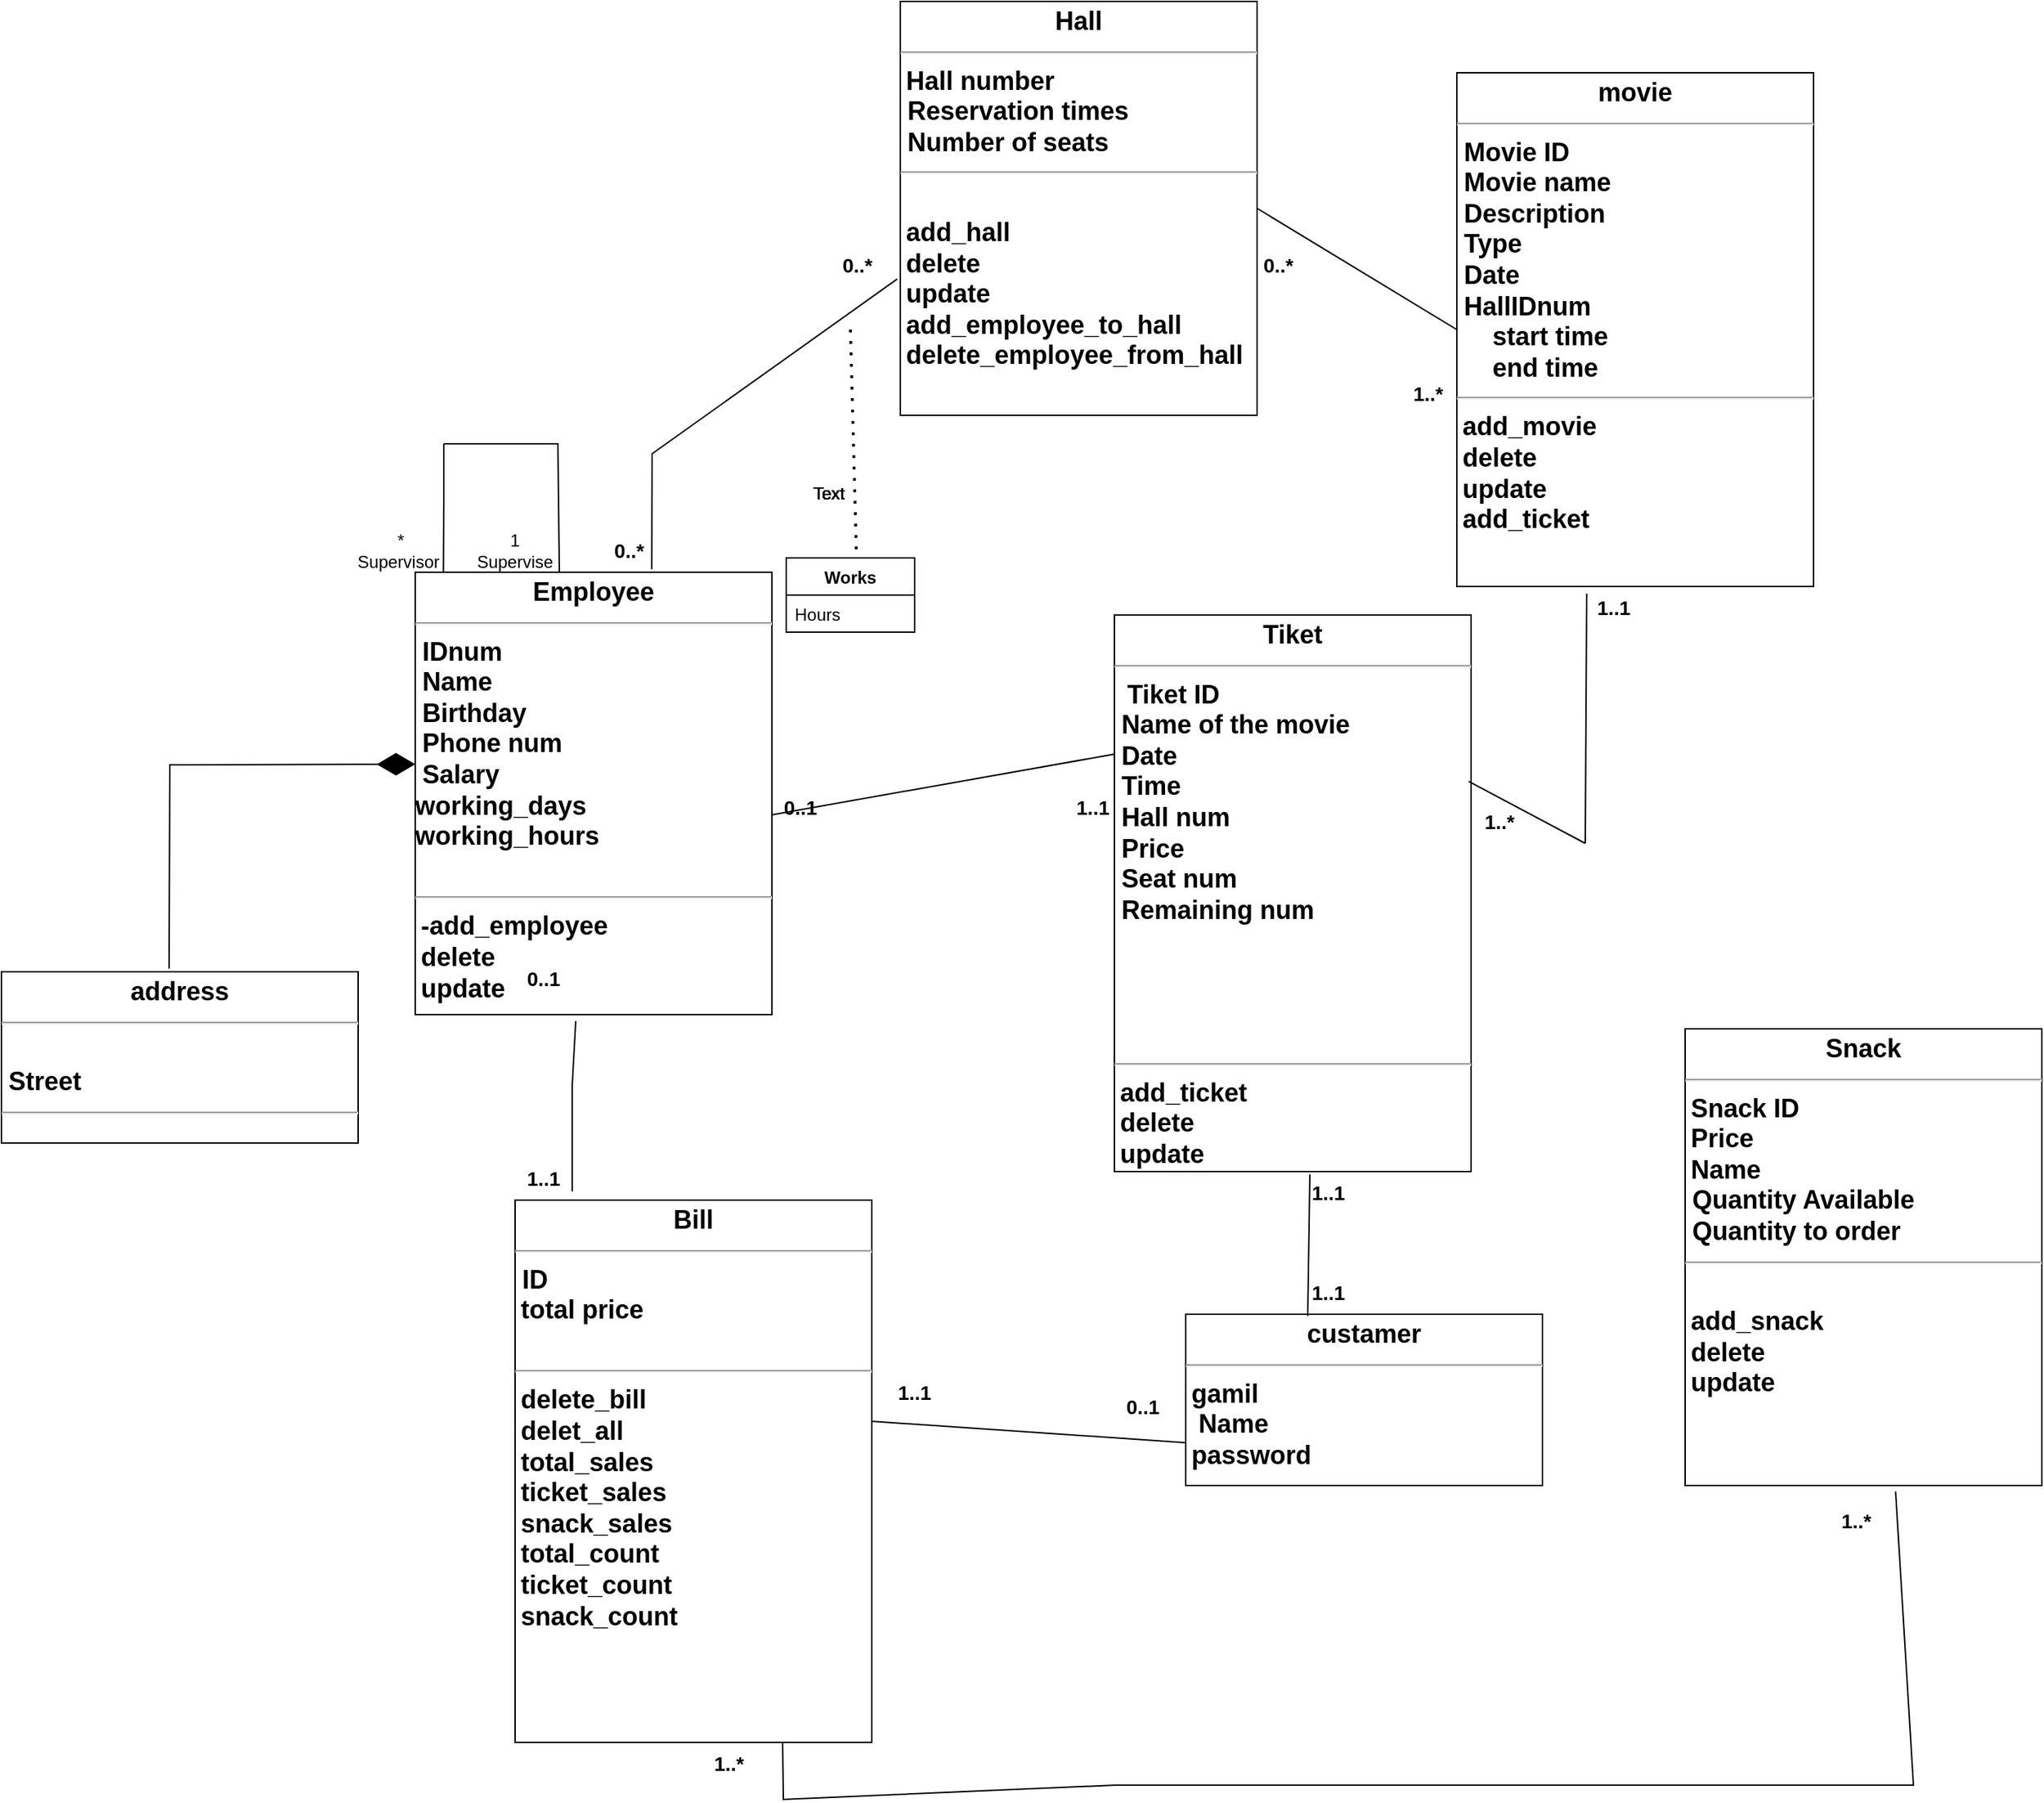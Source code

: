 <mxfile version="22.0.2" type="device">
  <diagram name="Page-1" id="f-tqmfMpfMZ7qoQ5nY5d">
    <mxGraphModel dx="3740" dy="2108" grid="1" gridSize="10" guides="1" tooltips="1" connect="1" arrows="1" fold="1" page="1" pageScale="1" pageWidth="850" pageHeight="1100" math="0" shadow="0">
      <root>
        <mxCell id="0" />
        <mxCell id="1" parent="0" />
        <mxCell id="Ye74qde-6JXeKK0IROxp-29" value="&lt;p style=&quot;margin: 4px 0px 0px; text-align: center; font-size: 18px;&quot;&gt;Hall&lt;/p&gt;&lt;hr style=&quot;font-size: 18px;&quot;&gt;&lt;p style=&quot;margin: 0px 0px 0px 4px; font-size: 18px;&quot;&gt;Hall number&lt;/p&gt;&amp;nbsp;Reservation times&lt;br&gt;&amp;nbsp;Number of seats&amp;nbsp;&lt;br&gt;&lt;hr style=&quot;font-size: 18px;&quot;&gt;&lt;p style=&quot;margin: 0px 0px 0px 4px; font-size: 18px;&quot;&gt;&lt;br style=&quot;font-size: 18px;&quot;&gt;&lt;/p&gt;&lt;p style=&quot;border-color: var(--border-color); margin: 0px 0px 0px 4px;&quot;&gt;add_hall&lt;/p&gt;&lt;p style=&quot;border-color: var(--border-color); margin: 0px 0px 0px 4px;&quot;&gt;delete&lt;/p&gt;&lt;p style=&quot;border-color: var(--border-color); margin: 0px 0px 0px 4px;&quot;&gt;update&lt;/p&gt;&lt;p style=&quot;border-color: var(--border-color); margin: 0px 0px 0px 4px;&quot;&gt;add_employee_to_hall&lt;/p&gt;&lt;p style=&quot;border-color: var(--border-color); margin: 0px 0px 0px 4px;&quot;&gt;delete_employee_from_hall&lt;/p&gt;&lt;p style=&quot;border-color: var(--border-color); margin: 0px 0px 0px 4px;&quot;&gt;&lt;br&gt;&lt;/p&gt;&lt;p style=&quot;border-color: var(--border-color); margin: 0px 0px 0px 4px;&quot;&gt;&lt;br&gt;&lt;/p&gt;" style="verticalAlign=top;align=left;overflow=fill;fontSize=18;fontFamily=Helvetica;html=1;fontStyle=1" parent="1" vertex="1">
          <mxGeometry x="-760" y="-150" width="250" height="290" as="geometry" />
        </mxCell>
        <mxCell id="Ye74qde-6JXeKK0IROxp-30" value="&lt;p style=&quot;margin: 4px 0px 0px; text-align: center; font-size: 18px;&quot;&gt;movie&lt;/p&gt;&lt;hr style=&quot;font-size: 18px;&quot;&gt;&lt;p style=&quot;margin: 0px 0px 0px 4px; font-size: 18px;&quot;&gt;&lt;/p&gt;&amp;nbsp;Movie ID&lt;br&gt;&amp;nbsp;Movie name&lt;br&gt;&amp;nbsp;Description&lt;br&gt;&amp;nbsp;Type&lt;br&gt;&amp;nbsp;Date&lt;br&gt;&amp;nbsp;HallIDnum&amp;nbsp;&lt;br&gt;&amp;nbsp; &amp;nbsp; &amp;nbsp;start time&lt;br&gt;&amp;nbsp; &amp;nbsp; &amp;nbsp;end time&lt;br&gt;&lt;hr style=&quot;font-size: 18px;&quot;&gt;&lt;p style=&quot;margin: 0px 0px 0px 4px; font-size: 18px;&quot;&gt;add_movie&lt;/p&gt;&lt;p style=&quot;margin: 0px 0px 0px 4px; font-size: 18px;&quot;&gt;delete&lt;/p&gt;&lt;p style=&quot;margin: 0px 0px 0px 4px; font-size: 18px;&quot;&gt;update&lt;/p&gt;&lt;p style=&quot;margin: 0px 0px 0px 4px; font-size: 18px;&quot;&gt;add_ticket&lt;/p&gt;" style="verticalAlign=top;align=left;overflow=fill;fontSize=18;fontFamily=Helvetica;html=1;fontStyle=1" parent="1" vertex="1">
          <mxGeometry x="-370" y="-100" width="250" height="360" as="geometry" />
        </mxCell>
        <mxCell id="Ye74qde-6JXeKK0IROxp-33" value="&lt;p style=&quot;margin: 4px 0px 0px; text-align: center; font-size: 18px;&quot;&gt;Tiket&lt;/p&gt;&lt;hr style=&quot;font-size: 18px;&quot;&gt;&lt;p style=&quot;margin: 0px 0px 0px 4px; font-size: 18px;&quot;&gt;&amp;nbsp;Tiket ID&lt;/p&gt;&amp;nbsp;Name of the movie&lt;br&gt;&amp;nbsp;Date&lt;br&gt;&amp;nbsp;Time&lt;br&gt;&amp;nbsp;Hall num&lt;br&gt;&amp;nbsp;Price&lt;br&gt;&amp;nbsp;Seat num&lt;br&gt;&amp;nbsp;Remaining num&lt;br&gt;&lt;br&gt;&lt;br&gt;&lt;br&gt;&lt;br&gt;&lt;hr style=&quot;font-size: 18px;&quot;&gt;&lt;p style=&quot;margin: 0px 0px 0px 4px; font-size: 18px;&quot;&gt;add_ticket&lt;/p&gt;&lt;p style=&quot;margin: 0px 0px 0px 4px; font-size: 18px;&quot;&gt;delete&lt;/p&gt;&lt;p style=&quot;margin: 0px 0px 0px 4px; font-size: 18px;&quot;&gt;update&lt;/p&gt;&lt;p style=&quot;margin: 0px 0px 0px 4px; font-size: 18px;&quot;&gt;&lt;br&gt;&lt;/p&gt;&lt;p style=&quot;margin: 0px 0px 0px 4px; font-size: 18px;&quot;&gt;&lt;br style=&quot;font-size: 18px;&quot;&gt;&lt;/p&gt;" style="verticalAlign=top;align=left;overflow=fill;fontSize=18;fontFamily=Helvetica;html=1;fontStyle=1" parent="1" vertex="1">
          <mxGeometry x="-610" y="280" width="250" height="390" as="geometry" />
        </mxCell>
        <mxCell id="Ye74qde-6JXeKK0IROxp-35" value="&lt;p style=&quot;margin: 4px 0px 0px; text-align: center; font-size: 18px;&quot;&gt;Snack&lt;/p&gt;&lt;hr style=&quot;font-size: 18px;&quot;&gt;&lt;p style=&quot;margin: 0px 0px 0px 4px; font-size: 18px;&quot;&gt;Snack ID&lt;/p&gt;&lt;p style=&quot;margin: 0px 0px 0px 4px; font-size: 18px;&quot;&gt;Price&lt;/p&gt;&lt;p style=&quot;margin: 0px 0px 0px 4px; font-size: 18px;&quot;&gt;&lt;span style=&quot;background-color: initial;&quot;&gt;Name&lt;/span&gt;&lt;/p&gt;&amp;nbsp;Quantity Available&lt;br&gt;&amp;nbsp;Quantity to order&lt;br&gt;&lt;hr style=&quot;font-size: 18px;&quot;&gt;&lt;p style=&quot;margin: 0px 0px 0px 4px; font-size: 18px;&quot;&gt;&lt;br style=&quot;font-size: 18px;&quot;&gt;&lt;/p&gt;&lt;p style=&quot;border-color: var(--border-color); margin: 0px 0px 0px 4px;&quot;&gt;add_snack&lt;/p&gt;&lt;p style=&quot;border-color: var(--border-color); margin: 0px 0px 0px 4px;&quot;&gt;delete&lt;/p&gt;&lt;p style=&quot;border-color: var(--border-color); margin: 0px 0px 0px 4px;&quot;&gt;update&lt;/p&gt;" style="verticalAlign=top;align=left;overflow=fill;fontSize=18;fontFamily=Helvetica;html=1;fontStyle=1" parent="1" vertex="1">
          <mxGeometry x="-210" y="570" width="250" height="320" as="geometry" />
        </mxCell>
        <mxCell id="Ye74qde-6JXeKK0IROxp-36" value="&lt;br class=&quot;Apple-interchange-newline&quot;&gt;" style="text;whiteSpace=wrap;html=1;" parent="1" vertex="1">
          <mxGeometry x="-510" y="880" width="30" height="40" as="geometry" />
        </mxCell>
        <mxCell id="Ye74qde-6JXeKK0IROxp-37" value="&lt;p style=&quot;margin: 4px 0px 0px; text-align: center; font-size: 18px;&quot;&gt;custamer&lt;/p&gt;&lt;hr style=&quot;font-size: 18px;&quot;&gt;&lt;p style=&quot;margin: 0px 0px 0px 4px; font-size: 18px;&quot;&gt;gamil&lt;/p&gt;&lt;p style=&quot;margin: 0px 0px 0px 4px; font-size: 18px;&quot;&gt;&amp;nbsp;Name&lt;/p&gt;&lt;p style=&quot;margin: 0px 0px 0px 4px; font-size: 18px;&quot;&gt;password&lt;/p&gt;&lt;p style=&quot;margin: 0px 0px 0px 4px; font-size: 18px;&quot;&gt;&lt;br&gt;&lt;/p&gt;&lt;p style=&quot;margin: 0px 0px 0px 4px; font-size: 18px;&quot;&gt;&lt;br&gt;&lt;/p&gt;&lt;br&gt;&lt;hr style=&quot;font-size: 18px;&quot;&gt;&lt;p style=&quot;margin: 0px 0px 0px 4px; font-size: 18px;&quot;&gt;&lt;br style=&quot;font-size: 18px;&quot;&gt;&lt;/p&gt;&lt;p style=&quot;margin: 0px 0px 0px 4px; font-size: 18px;&quot;&gt;&lt;br style=&quot;font-size: 18px;&quot;&gt;&lt;/p&gt;" style="verticalAlign=top;align=left;overflow=fill;fontSize=18;fontFamily=Helvetica;html=1;fontStyle=1" parent="1" vertex="1">
          <mxGeometry x="-560" y="770" width="250" height="120" as="geometry" />
        </mxCell>
        <mxCell id="Ye74qde-6JXeKK0IROxp-38" value="&lt;p style=&quot;margin: 4px 0px 0px; text-align: center; font-size: 18px;&quot;&gt;Bill&lt;/p&gt;&lt;hr style=&quot;font-size: 18px;&quot;&gt;&lt;p style=&quot;margin: 0px 0px 0px 4px; font-size: 18px;&quot;&gt;&lt;/p&gt;&amp;nbsp;ID&lt;br&gt;&lt;p style=&quot;border-color: var(--border-color); margin: 0px 0px 0px 4px;&quot;&gt;total price&lt;br style=&quot;border-color: var(--border-color);&quot;&gt;&lt;/p&gt;&lt;p style=&quot;border-color: var(--border-color); margin: 0px 0px 0px 4px;&quot;&gt;&lt;br style=&quot;border-color: var(--border-color);&quot;&gt;&lt;/p&gt;&lt;hr style=&quot;font-size: 18px;&quot;&gt;&lt;p style=&quot;margin: 0px 0px 0px 4px; font-size: 18px;&quot;&gt;delete_bill&lt;/p&gt;&lt;p style=&quot;margin: 0px 0px 0px 4px; font-size: 18px;&quot;&gt;delet_all&lt;/p&gt;&lt;p style=&quot;margin: 0px 0px 0px 4px; font-size: 18px;&quot;&gt;total_sales&lt;/p&gt;&lt;p style=&quot;margin: 0px 0px 0px 4px; font-size: 18px;&quot;&gt;ticket_sales&lt;/p&gt;&lt;p style=&quot;margin: 0px 0px 0px 4px; font-size: 18px;&quot;&gt;snack_sales&lt;/p&gt;&lt;p style=&quot;margin: 0px 0px 0px 4px; font-size: 18px;&quot;&gt;total_count&lt;/p&gt;&lt;p style=&quot;margin: 0px 0px 0px 4px; font-size: 18px;&quot;&gt;ticket_count&lt;/p&gt;&lt;p style=&quot;margin: 0px 0px 0px 4px; font-size: 18px;&quot;&gt;snack_count&lt;/p&gt;&lt;p style=&quot;margin: 0px 0px 0px 4px; font-size: 18px;&quot;&gt;&lt;br&gt;&lt;/p&gt;" style="verticalAlign=top;align=left;overflow=fill;fontSize=18;fontFamily=Helvetica;html=1;fontStyle=1" parent="1" vertex="1">
          <mxGeometry x="-1030" y="690" width="250" height="380" as="geometry" />
        </mxCell>
        <mxCell id="Ye74qde-6JXeKK0IROxp-39" value="&lt;p style=&quot;margin: 4px 0px 0px; text-align: center; font-size: 18px;&quot;&gt;Employee&lt;/p&gt;&lt;hr style=&quot;font-size: 18px;&quot;&gt;&lt;p style=&quot;margin: 0px 0px 0px 4px; font-size: 18px;&quot;&gt;&lt;/p&gt;&amp;nbsp;IDnum&lt;br&gt;&amp;nbsp;Name&lt;br&gt;&amp;nbsp;Birthday&lt;br&gt;&amp;nbsp;Phone num&lt;br&gt;&amp;nbsp;Salary&lt;br&gt;working_days&lt;br&gt;working_hours&lt;br&gt;&amp;nbsp;&lt;br&gt;&lt;hr style=&quot;font-size: 18px;&quot;&gt;&lt;p style=&quot;margin: 0px 0px 0px 4px; font-size: 18px;&quot;&gt;-add_employee&lt;/p&gt;&lt;p style=&quot;margin: 0px 0px 0px 4px; font-size: 18px;&quot;&gt;delete&lt;/p&gt;&lt;p style=&quot;margin: 0px 0px 0px 4px; font-size: 18px;&quot;&gt;update&lt;/p&gt;&lt;p style=&quot;margin: 0px 0px 0px 4px; font-size: 18px;&quot;&gt;&lt;br&gt;&lt;/p&gt;&lt;p style=&quot;margin: 0px 0px 0px 4px; font-size: 18px;&quot;&gt;&lt;br style=&quot;font-size: 18px;&quot;&gt;&lt;/p&gt;" style="verticalAlign=top;align=left;overflow=fill;fontSize=18;fontFamily=Helvetica;html=1;fontStyle=1" parent="1" vertex="1">
          <mxGeometry x="-1100" y="250" width="250" height="310" as="geometry" />
        </mxCell>
        <mxCell id="Ye74qde-6JXeKK0IROxp-40" value="&lt;p style=&quot;margin: 4px 0px 0px; text-align: center; font-size: 18px;&quot;&gt;address&lt;/p&gt;&lt;hr style=&quot;font-size: 18px;&quot;&gt;&lt;p style=&quot;margin: 0px 0px 0px 4px; font-size: 18px;&quot;&gt;&lt;/p&gt;&lt;br&gt;&amp;nbsp;Street&lt;br&gt;&lt;hr style=&quot;font-size: 18px;&quot;&gt;&lt;p style=&quot;margin: 0px 0px 0px 4px; font-size: 18px;&quot;&gt;&lt;br style=&quot;font-size: 18px;&quot;&gt;&lt;/p&gt;&lt;p style=&quot;margin: 0px 0px 0px 4px; font-size: 18px;&quot;&gt;&lt;br style=&quot;font-size: 18px;&quot;&gt;&lt;/p&gt;" style="verticalAlign=top;align=left;overflow=fill;fontSize=18;fontFamily=Helvetica;html=1;fontStyle=1" parent="1" vertex="1">
          <mxGeometry x="-1390" y="530" width="250" height="120" as="geometry" />
        </mxCell>
        <mxCell id="WfwrwntMDEFSlIYNpfYc-13" value="" style="endArrow=none;html=1;rounded=0;fontFamily=Helvetica;fontSize=12;fontColor=default;entryX=1;entryY=0.5;entryDx=0;entryDy=0;exitX=0;exitY=0.5;exitDx=0;exitDy=0;" parent="1" source="Ye74qde-6JXeKK0IROxp-30" target="Ye74qde-6JXeKK0IROxp-29" edge="1">
          <mxGeometry width="50" height="50" relative="1" as="geometry">
            <mxPoint x="-690" y="480" as="sourcePoint" />
            <mxPoint x="-640" y="430" as="targetPoint" />
            <Array as="points" />
          </mxGeometry>
        </mxCell>
        <mxCell id="WfwrwntMDEFSlIYNpfYc-15" value="" style="endArrow=none;html=1;rounded=0;fontFamily=Helvetica;fontSize=12;fontColor=default;entryX=0;entryY=0.25;entryDx=0;entryDy=0;" parent="1" target="Ye74qde-6JXeKK0IROxp-33" edge="1">
          <mxGeometry width="50" height="50" relative="1" as="geometry">
            <mxPoint x="-850" y="420" as="sourcePoint" />
            <mxPoint x="-840" y="300" as="targetPoint" />
            <Array as="points" />
          </mxGeometry>
        </mxCell>
        <mxCell id="WfwrwntMDEFSlIYNpfYc-23" value="" style="endArrow=none;html=1;rounded=0;fontFamily=Helvetica;fontSize=12;fontColor=default;exitX=0.16;exitY=-0.016;exitDx=0;exitDy=0;exitPerimeter=0;entryX=0.45;entryY=1.015;entryDx=0;entryDy=0;entryPerimeter=0;" parent="1" source="Ye74qde-6JXeKK0IROxp-38" target="Ye74qde-6JXeKK0IROxp-39" edge="1">
          <mxGeometry width="50" height="50" relative="1" as="geometry">
            <mxPoint x="-960" y="730" as="sourcePoint" />
            <mxPoint x="-990" y="540" as="targetPoint" />
            <Array as="points">
              <mxPoint x="-990" y="610" />
            </Array>
          </mxGeometry>
        </mxCell>
        <mxCell id="WfwrwntMDEFSlIYNpfYc-24" value="" style="endArrow=none;html=1;rounded=0;fontFamily=Helvetica;fontSize=12;fontColor=default;entryX=0.364;entryY=1.014;entryDx=0;entryDy=0;entryPerimeter=0;" parent="1" target="Ye74qde-6JXeKK0IROxp-30" edge="1">
          <mxGeometry width="50" height="50" relative="1" as="geometry">
            <mxPoint x="-280" y="440" as="sourcePoint" />
            <mxPoint x="-450" y="260" as="targetPoint" />
          </mxGeometry>
        </mxCell>
        <mxCell id="WfwrwntMDEFSlIYNpfYc-25" value="" style="endArrow=none;html=1;rounded=0;fontFamily=Helvetica;fontSize=12;fontColor=default;exitX=0.993;exitY=0.299;exitDx=0;exitDy=0;exitPerimeter=0;" parent="1" source="Ye74qde-6JXeKK0IROxp-33" edge="1">
          <mxGeometry width="50" height="50" relative="1" as="geometry">
            <mxPoint x="-460" y="440" as="sourcePoint" />
            <mxPoint x="-280" y="440" as="targetPoint" />
          </mxGeometry>
        </mxCell>
        <mxCell id="WfwrwntMDEFSlIYNpfYc-26" value="" style="endArrow=none;html=1;rounded=0;fontFamily=Helvetica;fontSize=12;fontColor=default;entryX=0.548;entryY=1.005;entryDx=0;entryDy=0;entryPerimeter=0;exitX=0.342;exitY=0.01;exitDx=0;exitDy=0;exitPerimeter=0;" parent="1" source="Ye74qde-6JXeKK0IROxp-37" target="Ye74qde-6JXeKK0IROxp-33" edge="1">
          <mxGeometry width="50" height="50" relative="1" as="geometry">
            <mxPoint x="-620" y="770" as="sourcePoint" />
            <mxPoint x="-570" y="720" as="targetPoint" />
          </mxGeometry>
        </mxCell>
        <mxCell id="WfwrwntMDEFSlIYNpfYc-29" value="" style="endArrow=none;html=1;rounded=0;fontFamily=Helvetica;fontSize=12;fontColor=default;entryX=-0.009;entryY=0.671;entryDx=0;entryDy=0;entryPerimeter=0;exitX=0.663;exitY=-0.007;exitDx=0;exitDy=0;exitPerimeter=0;" parent="1" source="Ye74qde-6JXeKK0IROxp-39" target="Ye74qde-6JXeKK0IROxp-29" edge="1">
          <mxGeometry width="50" height="50" relative="1" as="geometry">
            <mxPoint x="-950" y="210" as="sourcePoint" />
            <mxPoint x="-900" y="160" as="targetPoint" />
            <Array as="points">
              <mxPoint x="-934" y="167" />
            </Array>
          </mxGeometry>
        </mxCell>
        <mxCell id="WfwrwntMDEFSlIYNpfYc-30" value="" style="endArrow=none;html=1;rounded=0;fontFamily=Helvetica;fontSize=12;fontColor=default;exitX=0.404;exitY=-0.001;exitDx=0;exitDy=0;exitPerimeter=0;" parent="1" source="Ye74qde-6JXeKK0IROxp-39" edge="1">
          <mxGeometry width="50" height="50" relative="1" as="geometry">
            <mxPoint x="-980" y="390" as="sourcePoint" />
            <mxPoint x="-1080" y="160" as="targetPoint" />
            <Array as="points">
              <mxPoint x="-1000" y="160" />
            </Array>
          </mxGeometry>
        </mxCell>
        <mxCell id="WfwrwntMDEFSlIYNpfYc-31" value="" style="endArrow=none;html=1;rounded=0;fontFamily=Helvetica;fontSize=12;fontColor=default;exitX=0.079;exitY=0;exitDx=0;exitDy=0;exitPerimeter=0;" parent="1" source="Ye74qde-6JXeKK0IROxp-39" edge="1">
          <mxGeometry width="50" height="50" relative="1" as="geometry">
            <mxPoint x="-1080" y="240" as="sourcePoint" />
            <mxPoint x="-1080" y="160" as="targetPoint" />
            <Array as="points">
              <mxPoint x="-1080" y="200" />
            </Array>
          </mxGeometry>
        </mxCell>
        <mxCell id="WfwrwntMDEFSlIYNpfYc-32" value="*&lt;br&gt;Supervisor&amp;nbsp;" style="text;html=1;strokeColor=none;fillColor=none;align=center;verticalAlign=middle;whiteSpace=wrap;rounded=0;fontSize=12;fontFamily=Helvetica;fontColor=default;" parent="1" vertex="1">
          <mxGeometry x="-1140" y="220" width="60" height="30" as="geometry" />
        </mxCell>
        <mxCell id="WfwrwntMDEFSlIYNpfYc-33" value="" style="endArrow=none;html=1;rounded=0;fontFamily=Helvetica;fontSize=12;fontColor=default;entryX=0.75;entryY=1;entryDx=0;entryDy=0;exitX=0.59;exitY=1.013;exitDx=0;exitDy=0;exitPerimeter=0;" parent="1" source="Ye74qde-6JXeKK0IROxp-35" target="Ye74qde-6JXeKK0IROxp-38" edge="1">
          <mxGeometry width="50" height="50" relative="1" as="geometry">
            <mxPoint x="-650" y="930" as="sourcePoint" />
            <mxPoint x="-600" y="880" as="targetPoint" />
            <Array as="points">
              <mxPoint x="-50" y="1100" />
              <mxPoint x="-610" y="1100" />
              <mxPoint x="-842" y="1110" />
            </Array>
          </mxGeometry>
        </mxCell>
        <mxCell id="pPmnraLCHtTLtx8yH-ZN-2" value="" style="endArrow=none;dashed=1;html=1;dashPattern=1 3;strokeWidth=2;rounded=0;entryX=0.547;entryY=-0.039;entryDx=0;entryDy=0;entryPerimeter=0;" parent="1" target="pPmnraLCHtTLtx8yH-ZN-3" edge="1">
          <mxGeometry width="50" height="50" relative="1" as="geometry">
            <mxPoint x="-795" y="80" as="sourcePoint" />
            <mxPoint x="-800" y="170" as="targetPoint" />
          </mxGeometry>
        </mxCell>
        <mxCell id="pPmnraLCHtTLtx8yH-ZN-3" value="Works" style="swimlane;fontStyle=1;align=center;verticalAlign=top;childLayout=stackLayout;horizontal=1;startSize=26;horizontalStack=0;resizeParent=1;resizeParentMax=0;resizeLast=0;collapsible=1;marginBottom=0;whiteSpace=wrap;html=1;" parent="1" vertex="1">
          <mxGeometry x="-840" y="240" width="90" height="52" as="geometry" />
        </mxCell>
        <mxCell id="pPmnraLCHtTLtx8yH-ZN-4" value="Hours" style="text;strokeColor=none;fillColor=none;align=left;verticalAlign=top;spacingLeft=4;spacingRight=4;overflow=hidden;rotatable=0;points=[[0,0.5],[1,0.5]];portConstraint=eastwest;whiteSpace=wrap;html=1;" parent="pPmnraLCHtTLtx8yH-ZN-3" vertex="1">
          <mxGeometry y="26" width="90" height="26" as="geometry" />
        </mxCell>
        <mxCell id="pPmnraLCHtTLtx8yH-ZN-10" value="" style="endArrow=diamondThin;endFill=1;endSize=24;html=1;rounded=0;exitX=0.47;exitY=-0.019;exitDx=0;exitDy=0;exitPerimeter=0;" parent="1" source="Ye74qde-6JXeKK0IROxp-40" edge="1">
          <mxGeometry width="160" relative="1" as="geometry">
            <mxPoint x="-1260" y="384.52" as="sourcePoint" />
            <mxPoint x="-1100" y="384.52" as="targetPoint" />
            <Array as="points">
              <mxPoint x="-1272" y="385" />
            </Array>
          </mxGeometry>
        </mxCell>
        <mxCell id="pPmnraLCHtTLtx8yH-ZN-11" value="1&lt;br&gt;Supervise" style="text;html=1;strokeColor=none;fillColor=none;align=center;verticalAlign=middle;whiteSpace=wrap;rounded=0;" parent="1" vertex="1">
          <mxGeometry x="-1060" y="220" width="60" height="30" as="geometry" />
        </mxCell>
        <mxCell id="RIbbEanmppBnDyKD_0Xd-1" value="Text" style="text;html=1;strokeColor=none;fillColor=none;align=center;verticalAlign=middle;whiteSpace=wrap;rounded=0;" parent="1" vertex="1">
          <mxGeometry x="-840" y="180" width="60" height="30" as="geometry" />
        </mxCell>
        <mxCell id="RIbbEanmppBnDyKD_0Xd-2" value="Text" style="text;html=1;strokeColor=none;fillColor=none;align=center;verticalAlign=middle;whiteSpace=wrap;rounded=0;" parent="1" vertex="1">
          <mxGeometry x="-840" y="180" width="60" height="30" as="geometry" />
        </mxCell>
        <mxCell id="RIbbEanmppBnDyKD_0Xd-3" value="Text" style="text;html=1;strokeColor=none;fillColor=none;align=center;verticalAlign=middle;whiteSpace=wrap;rounded=0;" parent="1" vertex="1">
          <mxGeometry x="-840" y="180" width="60" height="30" as="geometry" />
        </mxCell>
        <mxCell id="RIbbEanmppBnDyKD_0Xd-4" value="Text" style="text;html=1;strokeColor=none;fillColor=none;align=center;verticalAlign=middle;whiteSpace=wrap;rounded=0;" parent="1" vertex="1">
          <mxGeometry x="-840" y="180" width="60" height="30" as="geometry" />
        </mxCell>
        <mxCell id="RIbbEanmppBnDyKD_0Xd-5" value="Text" style="text;html=1;strokeColor=none;fillColor=none;align=center;verticalAlign=middle;whiteSpace=wrap;rounded=0;" parent="1" vertex="1">
          <mxGeometry x="-840" y="180" width="60" height="30" as="geometry" />
        </mxCell>
        <mxCell id="RIbbEanmppBnDyKD_0Xd-6" value="Text" style="text;html=1;strokeColor=none;fillColor=none;align=center;verticalAlign=middle;whiteSpace=wrap;rounded=0;" parent="1" vertex="1">
          <mxGeometry x="-840" y="180" width="60" height="30" as="geometry" />
        </mxCell>
        <mxCell id="RIbbEanmppBnDyKD_0Xd-7" value="Text" style="text;html=1;strokeColor=none;fillColor=none;align=center;verticalAlign=middle;whiteSpace=wrap;rounded=0;" parent="1" vertex="1">
          <mxGeometry x="-840" y="180" width="60" height="30" as="geometry" />
        </mxCell>
        <mxCell id="RIbbEanmppBnDyKD_0Xd-8" value="Text" style="text;html=1;strokeColor=none;fillColor=none;align=center;verticalAlign=middle;whiteSpace=wrap;rounded=0;" parent="1" vertex="1">
          <mxGeometry x="-840" y="180" width="60" height="30" as="geometry" />
        </mxCell>
        <mxCell id="RIbbEanmppBnDyKD_0Xd-9" value="Text" style="text;html=1;strokeColor=none;fillColor=none;align=center;verticalAlign=middle;whiteSpace=wrap;rounded=0;" parent="1" vertex="1">
          <mxGeometry x="-840" y="180" width="60" height="30" as="geometry" />
        </mxCell>
        <mxCell id="RIbbEanmppBnDyKD_0Xd-10" value="Text" style="text;html=1;strokeColor=none;fillColor=none;align=center;verticalAlign=middle;whiteSpace=wrap;rounded=0;" parent="1" vertex="1">
          <mxGeometry x="-840" y="180" width="60" height="30" as="geometry" />
        </mxCell>
        <mxCell id="RIbbEanmppBnDyKD_0Xd-11" value="Text" style="text;html=1;strokeColor=none;fillColor=none;align=center;verticalAlign=middle;whiteSpace=wrap;rounded=0;" parent="1" vertex="1">
          <mxGeometry x="-840" y="180" width="60" height="30" as="geometry" />
        </mxCell>
        <mxCell id="RIbbEanmppBnDyKD_0Xd-12" value="Text" style="text;html=1;strokeColor=none;fillColor=none;align=center;verticalAlign=middle;whiteSpace=wrap;rounded=0;" parent="1" vertex="1">
          <mxGeometry x="-840" y="180" width="60" height="30" as="geometry" />
        </mxCell>
        <mxCell id="RIbbEanmppBnDyKD_0Xd-13" value="Text" style="text;html=1;strokeColor=none;fillColor=none;align=center;verticalAlign=middle;whiteSpace=wrap;rounded=0;" parent="1" vertex="1">
          <mxGeometry x="-840" y="180" width="60" height="30" as="geometry" />
        </mxCell>
        <mxCell id="RIbbEanmppBnDyKD_0Xd-14" value="&lt;b&gt;&lt;font style=&quot;font-size: 14px;&quot;&gt;0..1&lt;/font&gt;&lt;/b&gt;" style="text;html=1;strokeColor=none;fillColor=none;align=center;verticalAlign=middle;whiteSpace=wrap;rounded=0;" parent="1" vertex="1">
          <mxGeometry x="-860" y="400" width="60" height="30" as="geometry" />
        </mxCell>
        <mxCell id="RIbbEanmppBnDyKD_0Xd-15" value="&lt;b&gt;&lt;font style=&quot;font-size: 14px;&quot;&gt;1..*&lt;/font&gt;&lt;/b&gt;" style="text;html=1;strokeColor=none;fillColor=none;align=center;verticalAlign=middle;whiteSpace=wrap;rounded=0;" parent="1" vertex="1">
          <mxGeometry x="-370" y="410" width="60" height="30" as="geometry" />
        </mxCell>
        <mxCell id="RIbbEanmppBnDyKD_0Xd-16" value="&lt;b&gt;&lt;font style=&quot;font-size: 14px;&quot;&gt;1..1&lt;/font&gt;&lt;/b&gt;" style="text;html=1;strokeColor=none;fillColor=none;align=center;verticalAlign=middle;whiteSpace=wrap;rounded=0;" parent="1" vertex="1">
          <mxGeometry x="-290" y="260" width="60" height="30" as="geometry" />
        </mxCell>
        <mxCell id="RIbbEanmppBnDyKD_0Xd-18" value="&lt;b&gt;&lt;font style=&quot;font-size: 14px;&quot;&gt;0..*&lt;/font&gt;&lt;/b&gt;" style="text;html=1;strokeColor=none;fillColor=none;align=center;verticalAlign=middle;whiteSpace=wrap;rounded=0;" parent="1" vertex="1">
          <mxGeometry x="-525" y="20" width="60" height="30" as="geometry" />
        </mxCell>
        <mxCell id="RIbbEanmppBnDyKD_0Xd-19" value="&lt;b&gt;&lt;font style=&quot;font-size: 14px;&quot;&gt;0..*&lt;/font&gt;&lt;/b&gt;" style="text;html=1;strokeColor=none;fillColor=none;align=center;verticalAlign=middle;whiteSpace=wrap;rounded=0;" parent="1" vertex="1">
          <mxGeometry x="-980" y="220" width="60" height="30" as="geometry" />
        </mxCell>
        <mxCell id="RIbbEanmppBnDyKD_0Xd-20" value="&lt;b&gt;&lt;font style=&quot;font-size: 14px;&quot;&gt;0..*&lt;/font&gt;&lt;/b&gt;" style="text;html=1;strokeColor=none;fillColor=none;align=center;verticalAlign=middle;whiteSpace=wrap;rounded=0;" parent="1" vertex="1">
          <mxGeometry x="-820" y="20" width="60" height="30" as="geometry" />
        </mxCell>
        <mxCell id="RIbbEanmppBnDyKD_0Xd-21" value="&lt;span style=&quot;font-size: 14px;&quot;&gt;&lt;b&gt;1..*&lt;/b&gt;&lt;/span&gt;" style="text;html=1;strokeColor=none;fillColor=none;align=center;verticalAlign=middle;whiteSpace=wrap;rounded=0;" parent="1" vertex="1">
          <mxGeometry x="-420" y="110" width="60" height="30" as="geometry" />
        </mxCell>
        <mxCell id="RIbbEanmppBnDyKD_0Xd-22" value="&lt;span style=&quot;font-size: 14px;&quot;&gt;&lt;b&gt;1..1&lt;/b&gt;&lt;/span&gt;" style="text;html=1;strokeColor=none;fillColor=none;align=center;verticalAlign=middle;whiteSpace=wrap;rounded=0;" parent="1" vertex="1">
          <mxGeometry x="-655" y="400" width="60" height="30" as="geometry" />
        </mxCell>
        <mxCell id="RIbbEanmppBnDyKD_0Xd-23" value="&lt;span style=&quot;font-size: 14px;&quot;&gt;&lt;b&gt;1..1&lt;/b&gt;&lt;/span&gt;" style="text;html=1;strokeColor=none;fillColor=none;align=center;verticalAlign=middle;whiteSpace=wrap;rounded=0;" parent="1" vertex="1">
          <mxGeometry x="-490" y="670" width="60" height="30" as="geometry" />
        </mxCell>
        <mxCell id="RIbbEanmppBnDyKD_0Xd-24" value="&lt;b&gt;&lt;font style=&quot;font-size: 14px;&quot;&gt;1..1&lt;/font&gt;&lt;/b&gt;" style="text;html=1;strokeColor=none;fillColor=none;align=center;verticalAlign=middle;whiteSpace=wrap;rounded=0;" parent="1" vertex="1">
          <mxGeometry x="-490" y="740" width="60" height="30" as="geometry" />
        </mxCell>
        <mxCell id="RIbbEanmppBnDyKD_0Xd-27" value="&lt;b&gt;&lt;font style=&quot;font-size: 14px;&quot;&gt;0..1&lt;/font&gt;&lt;/b&gt;" style="text;html=1;strokeColor=none;fillColor=none;align=center;verticalAlign=middle;whiteSpace=wrap;rounded=0;" parent="1" vertex="1">
          <mxGeometry x="-1040" y="520" width="60" height="30" as="geometry" />
        </mxCell>
        <mxCell id="RIbbEanmppBnDyKD_0Xd-28" value="&lt;b&gt;&lt;font style=&quot;font-size: 14px;&quot;&gt;1..1&lt;/font&gt;&lt;/b&gt;" style="text;html=1;strokeColor=none;fillColor=none;align=center;verticalAlign=middle;whiteSpace=wrap;rounded=0;" parent="1" vertex="1">
          <mxGeometry x="-1040" y="660" width="60" height="30" as="geometry" />
        </mxCell>
        <mxCell id="RIbbEanmppBnDyKD_0Xd-29" value="&lt;b&gt;&lt;font style=&quot;font-size: 14px;&quot;&gt;1..1&lt;/font&gt;&lt;/b&gt;" style="text;html=1;strokeColor=none;fillColor=none;align=center;verticalAlign=middle;whiteSpace=wrap;rounded=0;" parent="1" vertex="1">
          <mxGeometry x="-780" y="810" width="60" height="30" as="geometry" />
        </mxCell>
        <mxCell id="RIbbEanmppBnDyKD_0Xd-31" value="&lt;b&gt;&lt;font style=&quot;font-size: 14px;&quot;&gt;0..1&lt;/font&gt;&lt;/b&gt;" style="text;html=1;strokeColor=none;fillColor=none;align=center;verticalAlign=middle;whiteSpace=wrap;rounded=0;" parent="1" vertex="1">
          <mxGeometry x="-620" y="820" width="60" height="30" as="geometry" />
        </mxCell>
        <mxCell id="RIbbEanmppBnDyKD_0Xd-32" value="" style="endArrow=none;html=1;rounded=0;entryX=1;entryY=0.75;entryDx=0;entryDy=0;exitX=0;exitY=0.75;exitDx=0;exitDy=0;" parent="1" source="Ye74qde-6JXeKK0IROxp-37" target="Ye74qde-6JXeKK0IROxp-38" edge="1">
          <mxGeometry width="50" height="50" relative="1" as="geometry">
            <mxPoint x="-430" y="780" as="sourcePoint" />
            <mxPoint x="-390" y="740" as="targetPoint" />
            <Array as="points">
              <mxPoint x="-780" y="845" />
            </Array>
          </mxGeometry>
        </mxCell>
        <mxCell id="RIbbEanmppBnDyKD_0Xd-33" value="&lt;b&gt;&lt;font style=&quot;font-size: 14px;&quot;&gt;1..*&lt;/font&gt;&lt;/b&gt;" style="text;html=1;strokeColor=none;fillColor=none;align=center;verticalAlign=middle;whiteSpace=wrap;rounded=0;" parent="1" vertex="1">
          <mxGeometry x="-910" y="1070" width="60" height="30" as="geometry" />
        </mxCell>
        <mxCell id="RIbbEanmppBnDyKD_0Xd-34" value="&lt;b&gt;&lt;font style=&quot;font-size: 14px;&quot;&gt;1..*&lt;/font&gt;&lt;/b&gt;" style="text;html=1;strokeColor=none;fillColor=none;align=center;verticalAlign=middle;whiteSpace=wrap;rounded=0;" parent="1" vertex="1">
          <mxGeometry x="-120" y="900" width="60" height="30" as="geometry" />
        </mxCell>
      </root>
    </mxGraphModel>
  </diagram>
</mxfile>
